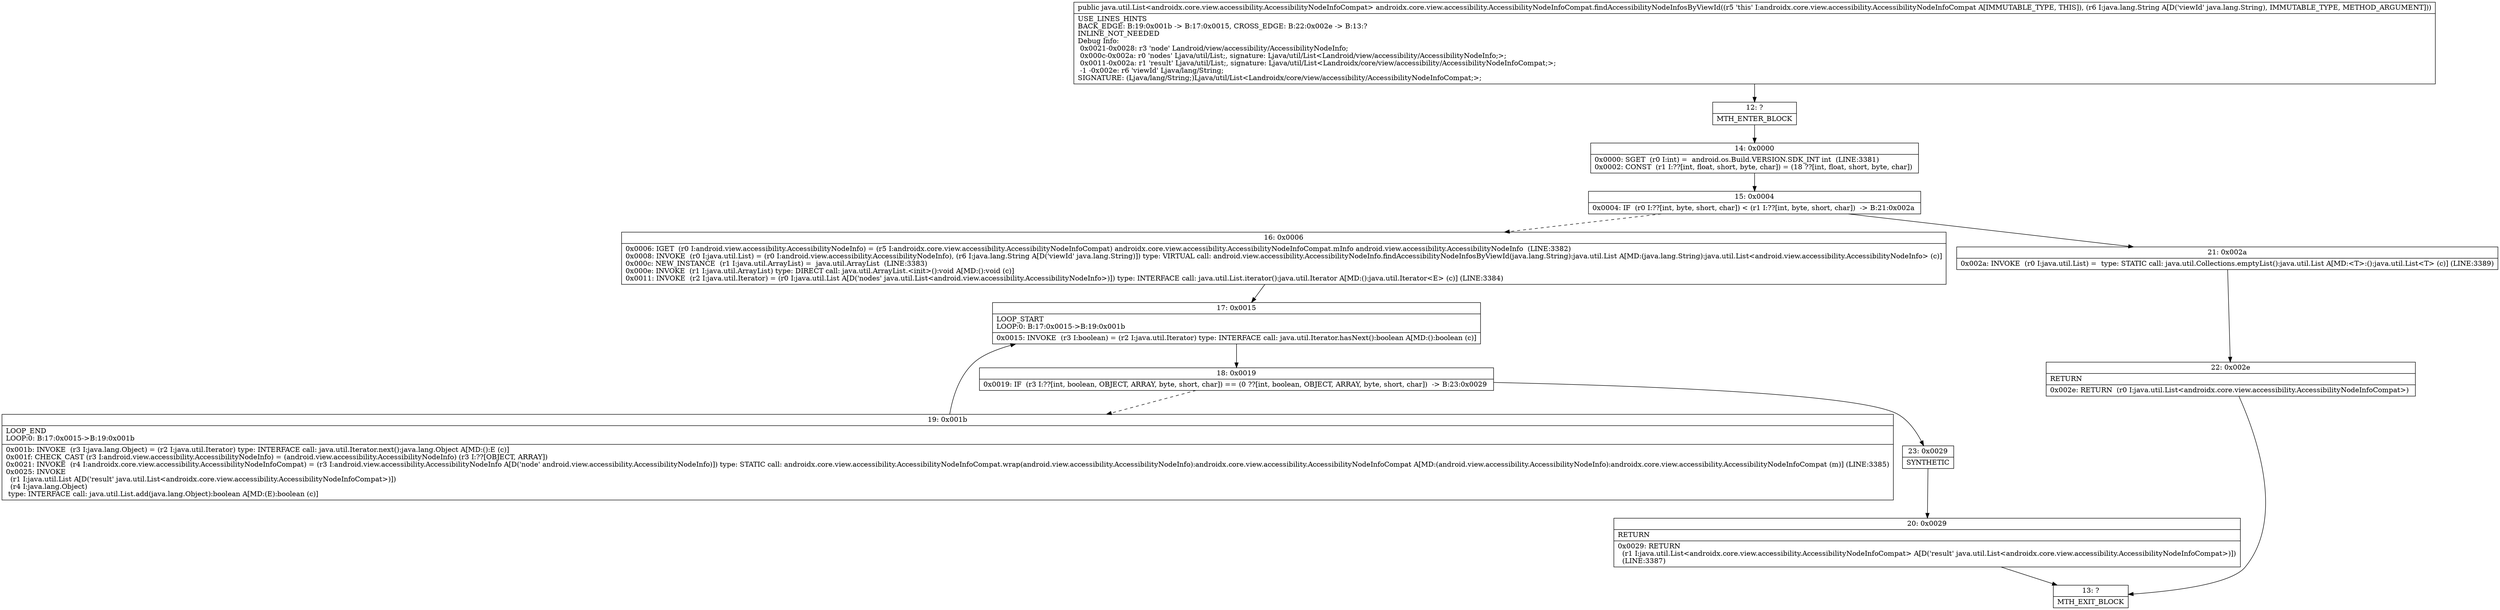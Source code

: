 digraph "CFG forandroidx.core.view.accessibility.AccessibilityNodeInfoCompat.findAccessibilityNodeInfosByViewId(Ljava\/lang\/String;)Ljava\/util\/List;" {
Node_12 [shape=record,label="{12\:\ ?|MTH_ENTER_BLOCK\l}"];
Node_14 [shape=record,label="{14\:\ 0x0000|0x0000: SGET  (r0 I:int) =  android.os.Build.VERSION.SDK_INT int  (LINE:3381)\l0x0002: CONST  (r1 I:??[int, float, short, byte, char]) = (18 ??[int, float, short, byte, char]) \l}"];
Node_15 [shape=record,label="{15\:\ 0x0004|0x0004: IF  (r0 I:??[int, byte, short, char]) \< (r1 I:??[int, byte, short, char])  \-\> B:21:0x002a \l}"];
Node_16 [shape=record,label="{16\:\ 0x0006|0x0006: IGET  (r0 I:android.view.accessibility.AccessibilityNodeInfo) = (r5 I:androidx.core.view.accessibility.AccessibilityNodeInfoCompat) androidx.core.view.accessibility.AccessibilityNodeInfoCompat.mInfo android.view.accessibility.AccessibilityNodeInfo  (LINE:3382)\l0x0008: INVOKE  (r0 I:java.util.List) = (r0 I:android.view.accessibility.AccessibilityNodeInfo), (r6 I:java.lang.String A[D('viewId' java.lang.String)]) type: VIRTUAL call: android.view.accessibility.AccessibilityNodeInfo.findAccessibilityNodeInfosByViewId(java.lang.String):java.util.List A[MD:(java.lang.String):java.util.List\<android.view.accessibility.AccessibilityNodeInfo\> (c)]\l0x000c: NEW_INSTANCE  (r1 I:java.util.ArrayList) =  java.util.ArrayList  (LINE:3383)\l0x000e: INVOKE  (r1 I:java.util.ArrayList) type: DIRECT call: java.util.ArrayList.\<init\>():void A[MD:():void (c)]\l0x0011: INVOKE  (r2 I:java.util.Iterator) = (r0 I:java.util.List A[D('nodes' java.util.List\<android.view.accessibility.AccessibilityNodeInfo\>)]) type: INTERFACE call: java.util.List.iterator():java.util.Iterator A[MD:():java.util.Iterator\<E\> (c)] (LINE:3384)\l}"];
Node_17 [shape=record,label="{17\:\ 0x0015|LOOP_START\lLOOP:0: B:17:0x0015\-\>B:19:0x001b\l|0x0015: INVOKE  (r3 I:boolean) = (r2 I:java.util.Iterator) type: INTERFACE call: java.util.Iterator.hasNext():boolean A[MD:():boolean (c)]\l}"];
Node_18 [shape=record,label="{18\:\ 0x0019|0x0019: IF  (r3 I:??[int, boolean, OBJECT, ARRAY, byte, short, char]) == (0 ??[int, boolean, OBJECT, ARRAY, byte, short, char])  \-\> B:23:0x0029 \l}"];
Node_19 [shape=record,label="{19\:\ 0x001b|LOOP_END\lLOOP:0: B:17:0x0015\-\>B:19:0x001b\l|0x001b: INVOKE  (r3 I:java.lang.Object) = (r2 I:java.util.Iterator) type: INTERFACE call: java.util.Iterator.next():java.lang.Object A[MD:():E (c)]\l0x001f: CHECK_CAST (r3 I:android.view.accessibility.AccessibilityNodeInfo) = (android.view.accessibility.AccessibilityNodeInfo) (r3 I:??[OBJECT, ARRAY]) \l0x0021: INVOKE  (r4 I:androidx.core.view.accessibility.AccessibilityNodeInfoCompat) = (r3 I:android.view.accessibility.AccessibilityNodeInfo A[D('node' android.view.accessibility.AccessibilityNodeInfo)]) type: STATIC call: androidx.core.view.accessibility.AccessibilityNodeInfoCompat.wrap(android.view.accessibility.AccessibilityNodeInfo):androidx.core.view.accessibility.AccessibilityNodeInfoCompat A[MD:(android.view.accessibility.AccessibilityNodeInfo):androidx.core.view.accessibility.AccessibilityNodeInfoCompat (m)] (LINE:3385)\l0x0025: INVOKE  \l  (r1 I:java.util.List A[D('result' java.util.List\<androidx.core.view.accessibility.AccessibilityNodeInfoCompat\>)])\l  (r4 I:java.lang.Object)\l type: INTERFACE call: java.util.List.add(java.lang.Object):boolean A[MD:(E):boolean (c)]\l}"];
Node_23 [shape=record,label="{23\:\ 0x0029|SYNTHETIC\l}"];
Node_20 [shape=record,label="{20\:\ 0x0029|RETURN\l|0x0029: RETURN  \l  (r1 I:java.util.List\<androidx.core.view.accessibility.AccessibilityNodeInfoCompat\> A[D('result' java.util.List\<androidx.core.view.accessibility.AccessibilityNodeInfoCompat\>)])\l  (LINE:3387)\l}"];
Node_13 [shape=record,label="{13\:\ ?|MTH_EXIT_BLOCK\l}"];
Node_21 [shape=record,label="{21\:\ 0x002a|0x002a: INVOKE  (r0 I:java.util.List) =  type: STATIC call: java.util.Collections.emptyList():java.util.List A[MD:\<T\>:():java.util.List\<T\> (c)] (LINE:3389)\l}"];
Node_22 [shape=record,label="{22\:\ 0x002e|RETURN\l|0x002e: RETURN  (r0 I:java.util.List\<androidx.core.view.accessibility.AccessibilityNodeInfoCompat\>) \l}"];
MethodNode[shape=record,label="{public java.util.List\<androidx.core.view.accessibility.AccessibilityNodeInfoCompat\> androidx.core.view.accessibility.AccessibilityNodeInfoCompat.findAccessibilityNodeInfosByViewId((r5 'this' I:androidx.core.view.accessibility.AccessibilityNodeInfoCompat A[IMMUTABLE_TYPE, THIS]), (r6 I:java.lang.String A[D('viewId' java.lang.String), IMMUTABLE_TYPE, METHOD_ARGUMENT]))  | USE_LINES_HINTS\lBACK_EDGE: B:19:0x001b \-\> B:17:0x0015, CROSS_EDGE: B:22:0x002e \-\> B:13:?\lINLINE_NOT_NEEDED\lDebug Info:\l  0x0021\-0x0028: r3 'node' Landroid\/view\/accessibility\/AccessibilityNodeInfo;\l  0x000c\-0x002a: r0 'nodes' Ljava\/util\/List;, signature: Ljava\/util\/List\<Landroid\/view\/accessibility\/AccessibilityNodeInfo;\>;\l  0x0011\-0x002a: r1 'result' Ljava\/util\/List;, signature: Ljava\/util\/List\<Landroidx\/core\/view\/accessibility\/AccessibilityNodeInfoCompat;\>;\l  \-1 \-0x002e: r6 'viewId' Ljava\/lang\/String;\lSIGNATURE: (Ljava\/lang\/String;)Ljava\/util\/List\<Landroidx\/core\/view\/accessibility\/AccessibilityNodeInfoCompat;\>;\l}"];
MethodNode -> Node_12;Node_12 -> Node_14;
Node_14 -> Node_15;
Node_15 -> Node_16[style=dashed];
Node_15 -> Node_21;
Node_16 -> Node_17;
Node_17 -> Node_18;
Node_18 -> Node_19[style=dashed];
Node_18 -> Node_23;
Node_19 -> Node_17;
Node_23 -> Node_20;
Node_20 -> Node_13;
Node_21 -> Node_22;
Node_22 -> Node_13;
}

